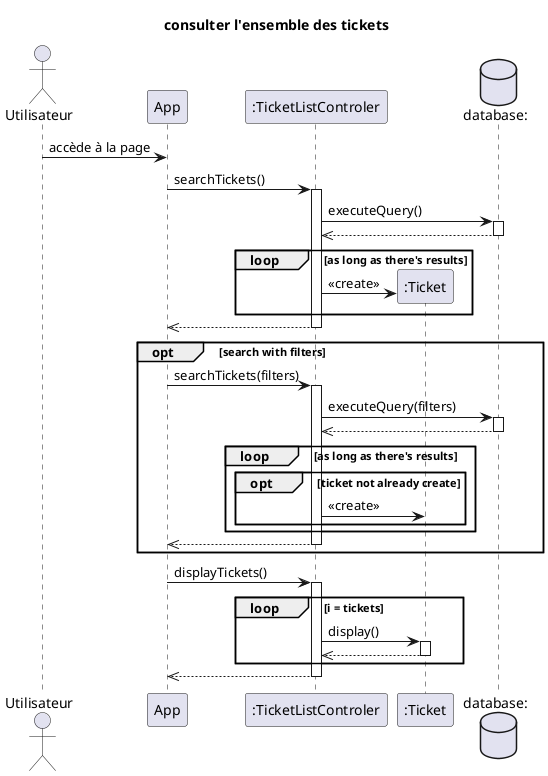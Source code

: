 @startuml consulter l'ensemble des tickets
title consulter l'ensemble des tickets

actor client as "Utilisateur" order 1 
participant app as "App" order 2 
participant tlc as ":TicketListControler" order 3
database bdd as "database:"  order 5

client -> app :accède à la page 
app -> tlc : searchTickets() 
activate tlc
tlc -> bdd : executeQuery()
activate bdd
tlc <<-- bdd
deactivate bdd

loop as long as there's results
    create ticket as ":Ticket" order 4
    tlc -> ticket : <<create>>
end
app <<-- tlc
deactivate tlc

opt search with filters
    app -> tlc : searchTickets(filters) 
    activate tlc
    tlc -> bdd : executeQuery(filters)
    activate bdd
    tlc <<-- bdd
    deactivate bdd

    loop as long as there's results
        opt ticket not already create
            create ticket as ":Ticket" order 41
            tlc -> ticket : <<create>>
        end
        
        
    end
    app <<-- tlc
    deactivate tlc

end

app -> tlc : displayTickets()
activate tlc

loop i = tickets
tlc -> ticket : display()
activate ticket
tlc <<-- ticket: 
deactivate ticket
end

app <<-- tlc
deactivate tlc


@enduml